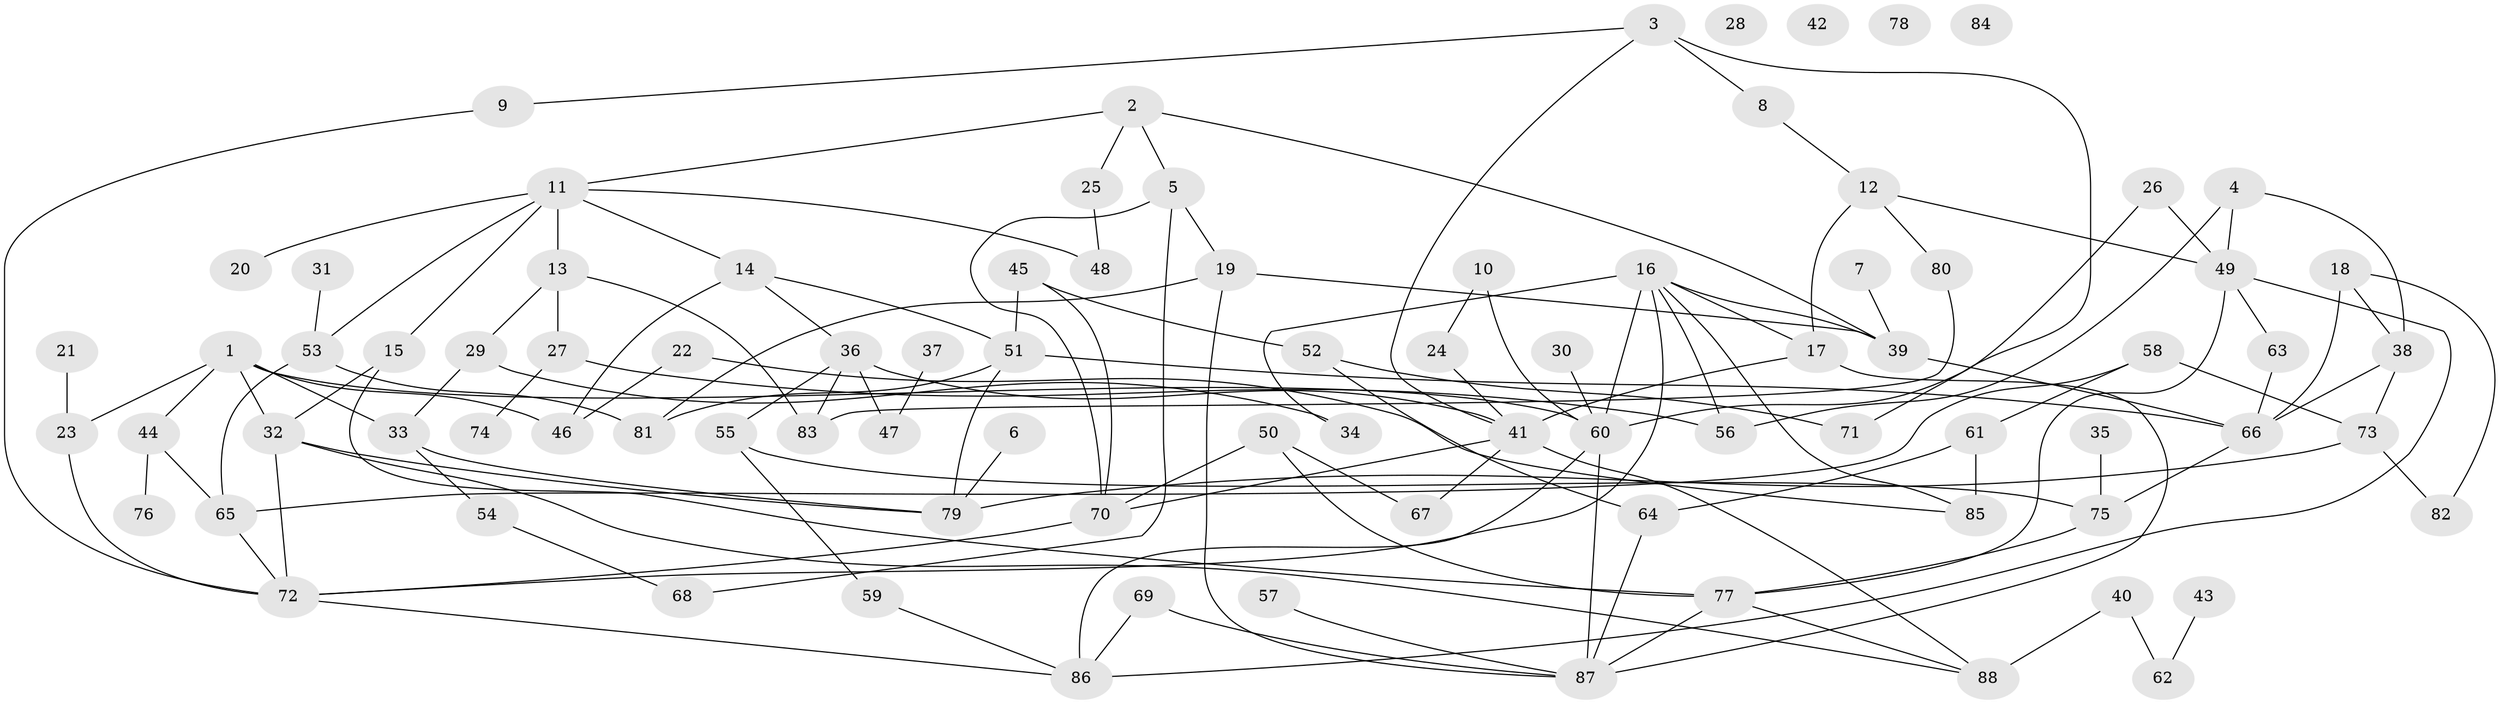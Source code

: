 // coarse degree distribution, {8: 0.016666666666666666, 4: 0.13333333333333333, 9: 0.05, 7: 0.05, 1: 0.15, 2: 0.26666666666666666, 6: 0.08333333333333333, 3: 0.11666666666666667, 0: 0.06666666666666667, 5: 0.03333333333333333, 12: 0.016666666666666666, 10: 0.016666666666666666}
// Generated by graph-tools (version 1.1) at 2025/41/03/06/25 10:41:20]
// undirected, 88 vertices, 136 edges
graph export_dot {
graph [start="1"]
  node [color=gray90,style=filled];
  1;
  2;
  3;
  4;
  5;
  6;
  7;
  8;
  9;
  10;
  11;
  12;
  13;
  14;
  15;
  16;
  17;
  18;
  19;
  20;
  21;
  22;
  23;
  24;
  25;
  26;
  27;
  28;
  29;
  30;
  31;
  32;
  33;
  34;
  35;
  36;
  37;
  38;
  39;
  40;
  41;
  42;
  43;
  44;
  45;
  46;
  47;
  48;
  49;
  50;
  51;
  52;
  53;
  54;
  55;
  56;
  57;
  58;
  59;
  60;
  61;
  62;
  63;
  64;
  65;
  66;
  67;
  68;
  69;
  70;
  71;
  72;
  73;
  74;
  75;
  76;
  77;
  78;
  79;
  80;
  81;
  82;
  83;
  84;
  85;
  86;
  87;
  88;
  1 -- 23;
  1 -- 32;
  1 -- 33;
  1 -- 44;
  1 -- 46;
  1 -- 60;
  2 -- 5;
  2 -- 11;
  2 -- 25;
  2 -- 39;
  3 -- 8;
  3 -- 9;
  3 -- 41;
  3 -- 71;
  4 -- 38;
  4 -- 49;
  4 -- 56;
  5 -- 19;
  5 -- 68;
  5 -- 70;
  6 -- 79;
  7 -- 39;
  8 -- 12;
  9 -- 72;
  10 -- 24;
  10 -- 60;
  11 -- 13;
  11 -- 14;
  11 -- 15;
  11 -- 20;
  11 -- 48;
  11 -- 53;
  12 -- 17;
  12 -- 49;
  12 -- 80;
  13 -- 27;
  13 -- 29;
  13 -- 83;
  14 -- 36;
  14 -- 46;
  14 -- 51;
  15 -- 32;
  15 -- 77;
  16 -- 17;
  16 -- 34;
  16 -- 39;
  16 -- 56;
  16 -- 60;
  16 -- 72;
  16 -- 85;
  17 -- 41;
  17 -- 87;
  18 -- 38;
  18 -- 66;
  18 -- 82;
  19 -- 39;
  19 -- 81;
  19 -- 87;
  21 -- 23;
  22 -- 46;
  22 -- 85;
  23 -- 72;
  24 -- 41;
  25 -- 48;
  26 -- 49;
  26 -- 60;
  27 -- 56;
  27 -- 74;
  29 -- 33;
  29 -- 34;
  30 -- 60;
  31 -- 53;
  32 -- 72;
  32 -- 79;
  32 -- 88;
  33 -- 54;
  33 -- 79;
  35 -- 75;
  36 -- 41;
  36 -- 47;
  36 -- 55;
  36 -- 83;
  37 -- 47;
  38 -- 66;
  38 -- 73;
  39 -- 66;
  40 -- 62;
  40 -- 88;
  41 -- 67;
  41 -- 70;
  41 -- 88;
  43 -- 62;
  44 -- 65;
  44 -- 76;
  45 -- 51;
  45 -- 52;
  45 -- 70;
  49 -- 63;
  49 -- 77;
  49 -- 86;
  50 -- 67;
  50 -- 70;
  50 -- 77;
  51 -- 66;
  51 -- 79;
  51 -- 81;
  52 -- 64;
  52 -- 71;
  53 -- 65;
  53 -- 81;
  54 -- 68;
  55 -- 59;
  55 -- 75;
  57 -- 87;
  58 -- 61;
  58 -- 65;
  58 -- 73;
  59 -- 86;
  60 -- 86;
  60 -- 87;
  61 -- 64;
  61 -- 85;
  63 -- 66;
  64 -- 87;
  65 -- 72;
  66 -- 75;
  69 -- 86;
  69 -- 87;
  70 -- 72;
  72 -- 86;
  73 -- 79;
  73 -- 82;
  75 -- 77;
  77 -- 87;
  77 -- 88;
  80 -- 83;
}
